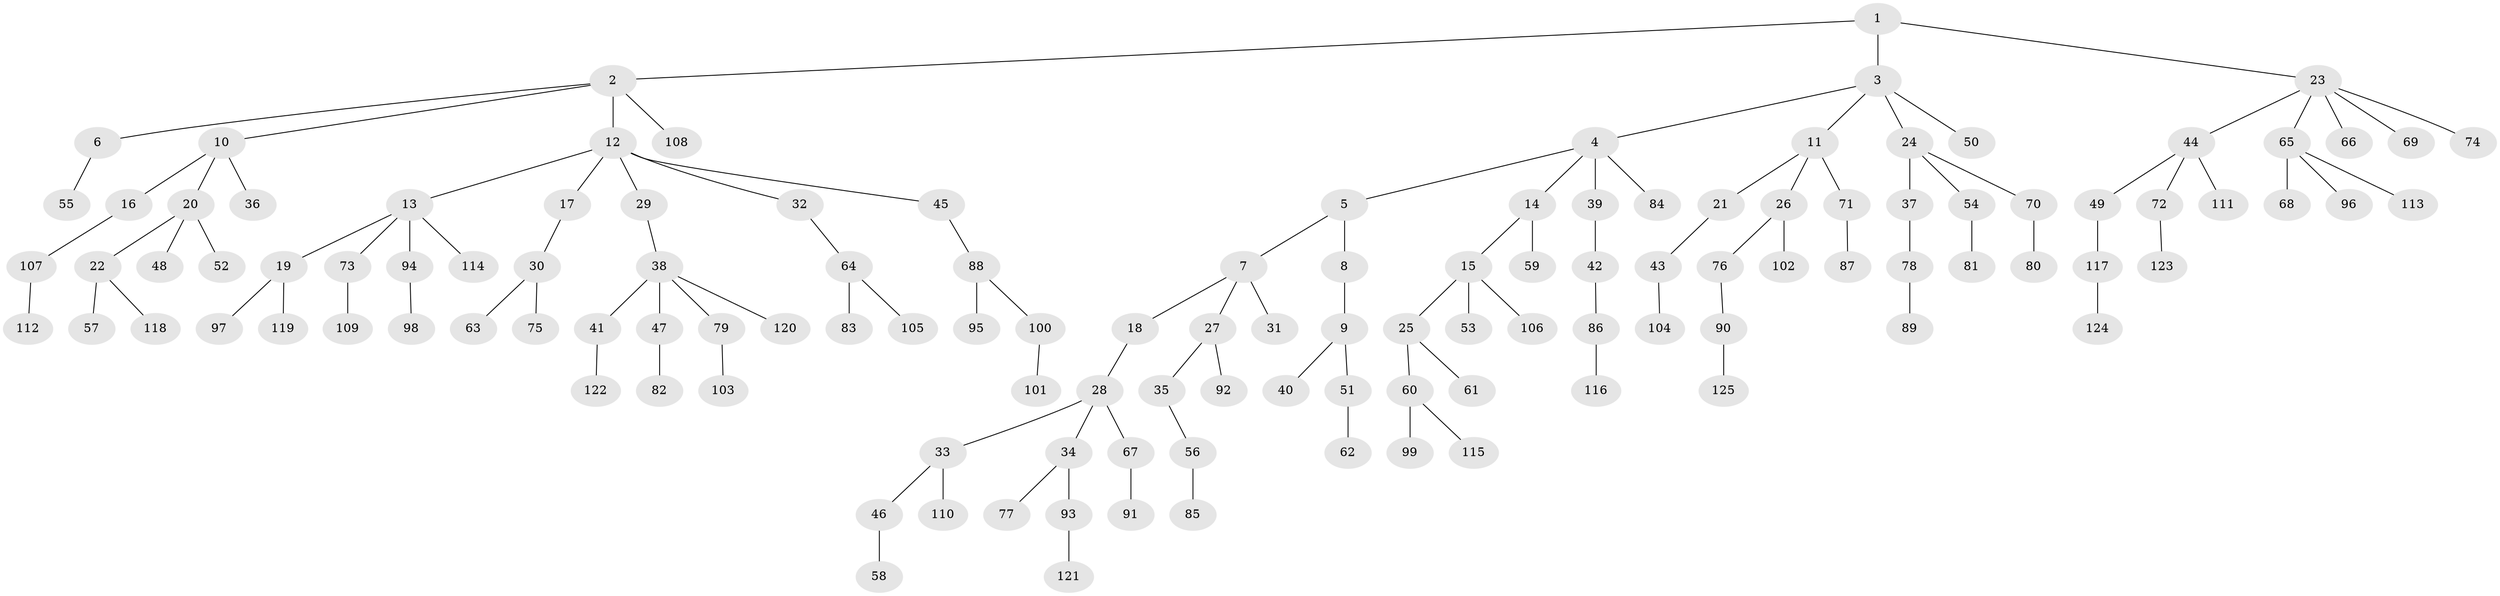 // coarse degree distribution, {6: 0.03614457831325301, 8: 0.024096385542168676, 3: 0.10843373493975904, 1: 0.5421686746987951, 5: 0.024096385542168676, 2: 0.24096385542168675, 4: 0.024096385542168676}
// Generated by graph-tools (version 1.1) at 2025/42/03/06/25 10:42:03]
// undirected, 125 vertices, 124 edges
graph export_dot {
graph [start="1"]
  node [color=gray90,style=filled];
  1;
  2;
  3;
  4;
  5;
  6;
  7;
  8;
  9;
  10;
  11;
  12;
  13;
  14;
  15;
  16;
  17;
  18;
  19;
  20;
  21;
  22;
  23;
  24;
  25;
  26;
  27;
  28;
  29;
  30;
  31;
  32;
  33;
  34;
  35;
  36;
  37;
  38;
  39;
  40;
  41;
  42;
  43;
  44;
  45;
  46;
  47;
  48;
  49;
  50;
  51;
  52;
  53;
  54;
  55;
  56;
  57;
  58;
  59;
  60;
  61;
  62;
  63;
  64;
  65;
  66;
  67;
  68;
  69;
  70;
  71;
  72;
  73;
  74;
  75;
  76;
  77;
  78;
  79;
  80;
  81;
  82;
  83;
  84;
  85;
  86;
  87;
  88;
  89;
  90;
  91;
  92;
  93;
  94;
  95;
  96;
  97;
  98;
  99;
  100;
  101;
  102;
  103;
  104;
  105;
  106;
  107;
  108;
  109;
  110;
  111;
  112;
  113;
  114;
  115;
  116;
  117;
  118;
  119;
  120;
  121;
  122;
  123;
  124;
  125;
  1 -- 2;
  1 -- 3;
  1 -- 23;
  2 -- 6;
  2 -- 10;
  2 -- 12;
  2 -- 108;
  3 -- 4;
  3 -- 11;
  3 -- 24;
  3 -- 50;
  4 -- 5;
  4 -- 14;
  4 -- 39;
  4 -- 84;
  5 -- 7;
  5 -- 8;
  6 -- 55;
  7 -- 18;
  7 -- 27;
  7 -- 31;
  8 -- 9;
  9 -- 40;
  9 -- 51;
  10 -- 16;
  10 -- 20;
  10 -- 36;
  11 -- 21;
  11 -- 26;
  11 -- 71;
  12 -- 13;
  12 -- 17;
  12 -- 29;
  12 -- 32;
  12 -- 45;
  13 -- 19;
  13 -- 73;
  13 -- 94;
  13 -- 114;
  14 -- 15;
  14 -- 59;
  15 -- 25;
  15 -- 53;
  15 -- 106;
  16 -- 107;
  17 -- 30;
  18 -- 28;
  19 -- 97;
  19 -- 119;
  20 -- 22;
  20 -- 48;
  20 -- 52;
  21 -- 43;
  22 -- 57;
  22 -- 118;
  23 -- 44;
  23 -- 65;
  23 -- 66;
  23 -- 69;
  23 -- 74;
  24 -- 37;
  24 -- 54;
  24 -- 70;
  25 -- 60;
  25 -- 61;
  26 -- 76;
  26 -- 102;
  27 -- 35;
  27 -- 92;
  28 -- 33;
  28 -- 34;
  28 -- 67;
  29 -- 38;
  30 -- 63;
  30 -- 75;
  32 -- 64;
  33 -- 46;
  33 -- 110;
  34 -- 77;
  34 -- 93;
  35 -- 56;
  37 -- 78;
  38 -- 41;
  38 -- 47;
  38 -- 79;
  38 -- 120;
  39 -- 42;
  41 -- 122;
  42 -- 86;
  43 -- 104;
  44 -- 49;
  44 -- 72;
  44 -- 111;
  45 -- 88;
  46 -- 58;
  47 -- 82;
  49 -- 117;
  51 -- 62;
  54 -- 81;
  56 -- 85;
  60 -- 99;
  60 -- 115;
  64 -- 83;
  64 -- 105;
  65 -- 68;
  65 -- 96;
  65 -- 113;
  67 -- 91;
  70 -- 80;
  71 -- 87;
  72 -- 123;
  73 -- 109;
  76 -- 90;
  78 -- 89;
  79 -- 103;
  86 -- 116;
  88 -- 95;
  88 -- 100;
  90 -- 125;
  93 -- 121;
  94 -- 98;
  100 -- 101;
  107 -- 112;
  117 -- 124;
}
